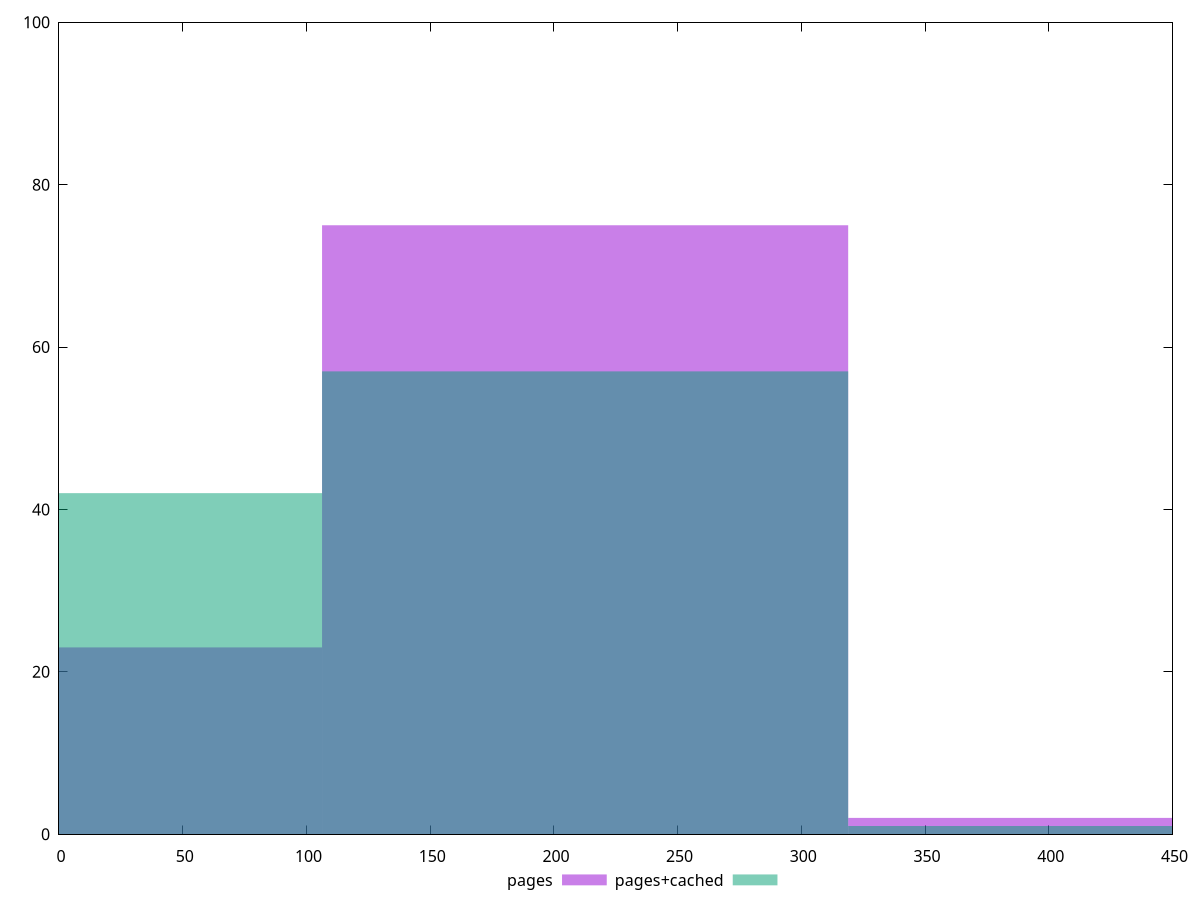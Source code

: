 reset

$pages <<EOF
212.6219925842976 75
425.2439851685952 2
0 23
EOF

$pagesCached <<EOF
212.6219925842976 57
425.2439851685952 1
0 42
EOF

set key outside below
set boxwidth 212.6219925842976
set xrange [0:450]
set yrange [0:100]
set trange [0:100]
set style fill transparent solid 0.5 noborder
set terminal svg size 640, 500 enhanced background rgb 'white'
set output "report_00017_2021-02-10T15-08-03.406Z/uses-http2/comparison/histogram/0_vs_1.svg"

plot $pages title "pages" with boxes, \
     $pagesCached title "pages+cached" with boxes

reset
